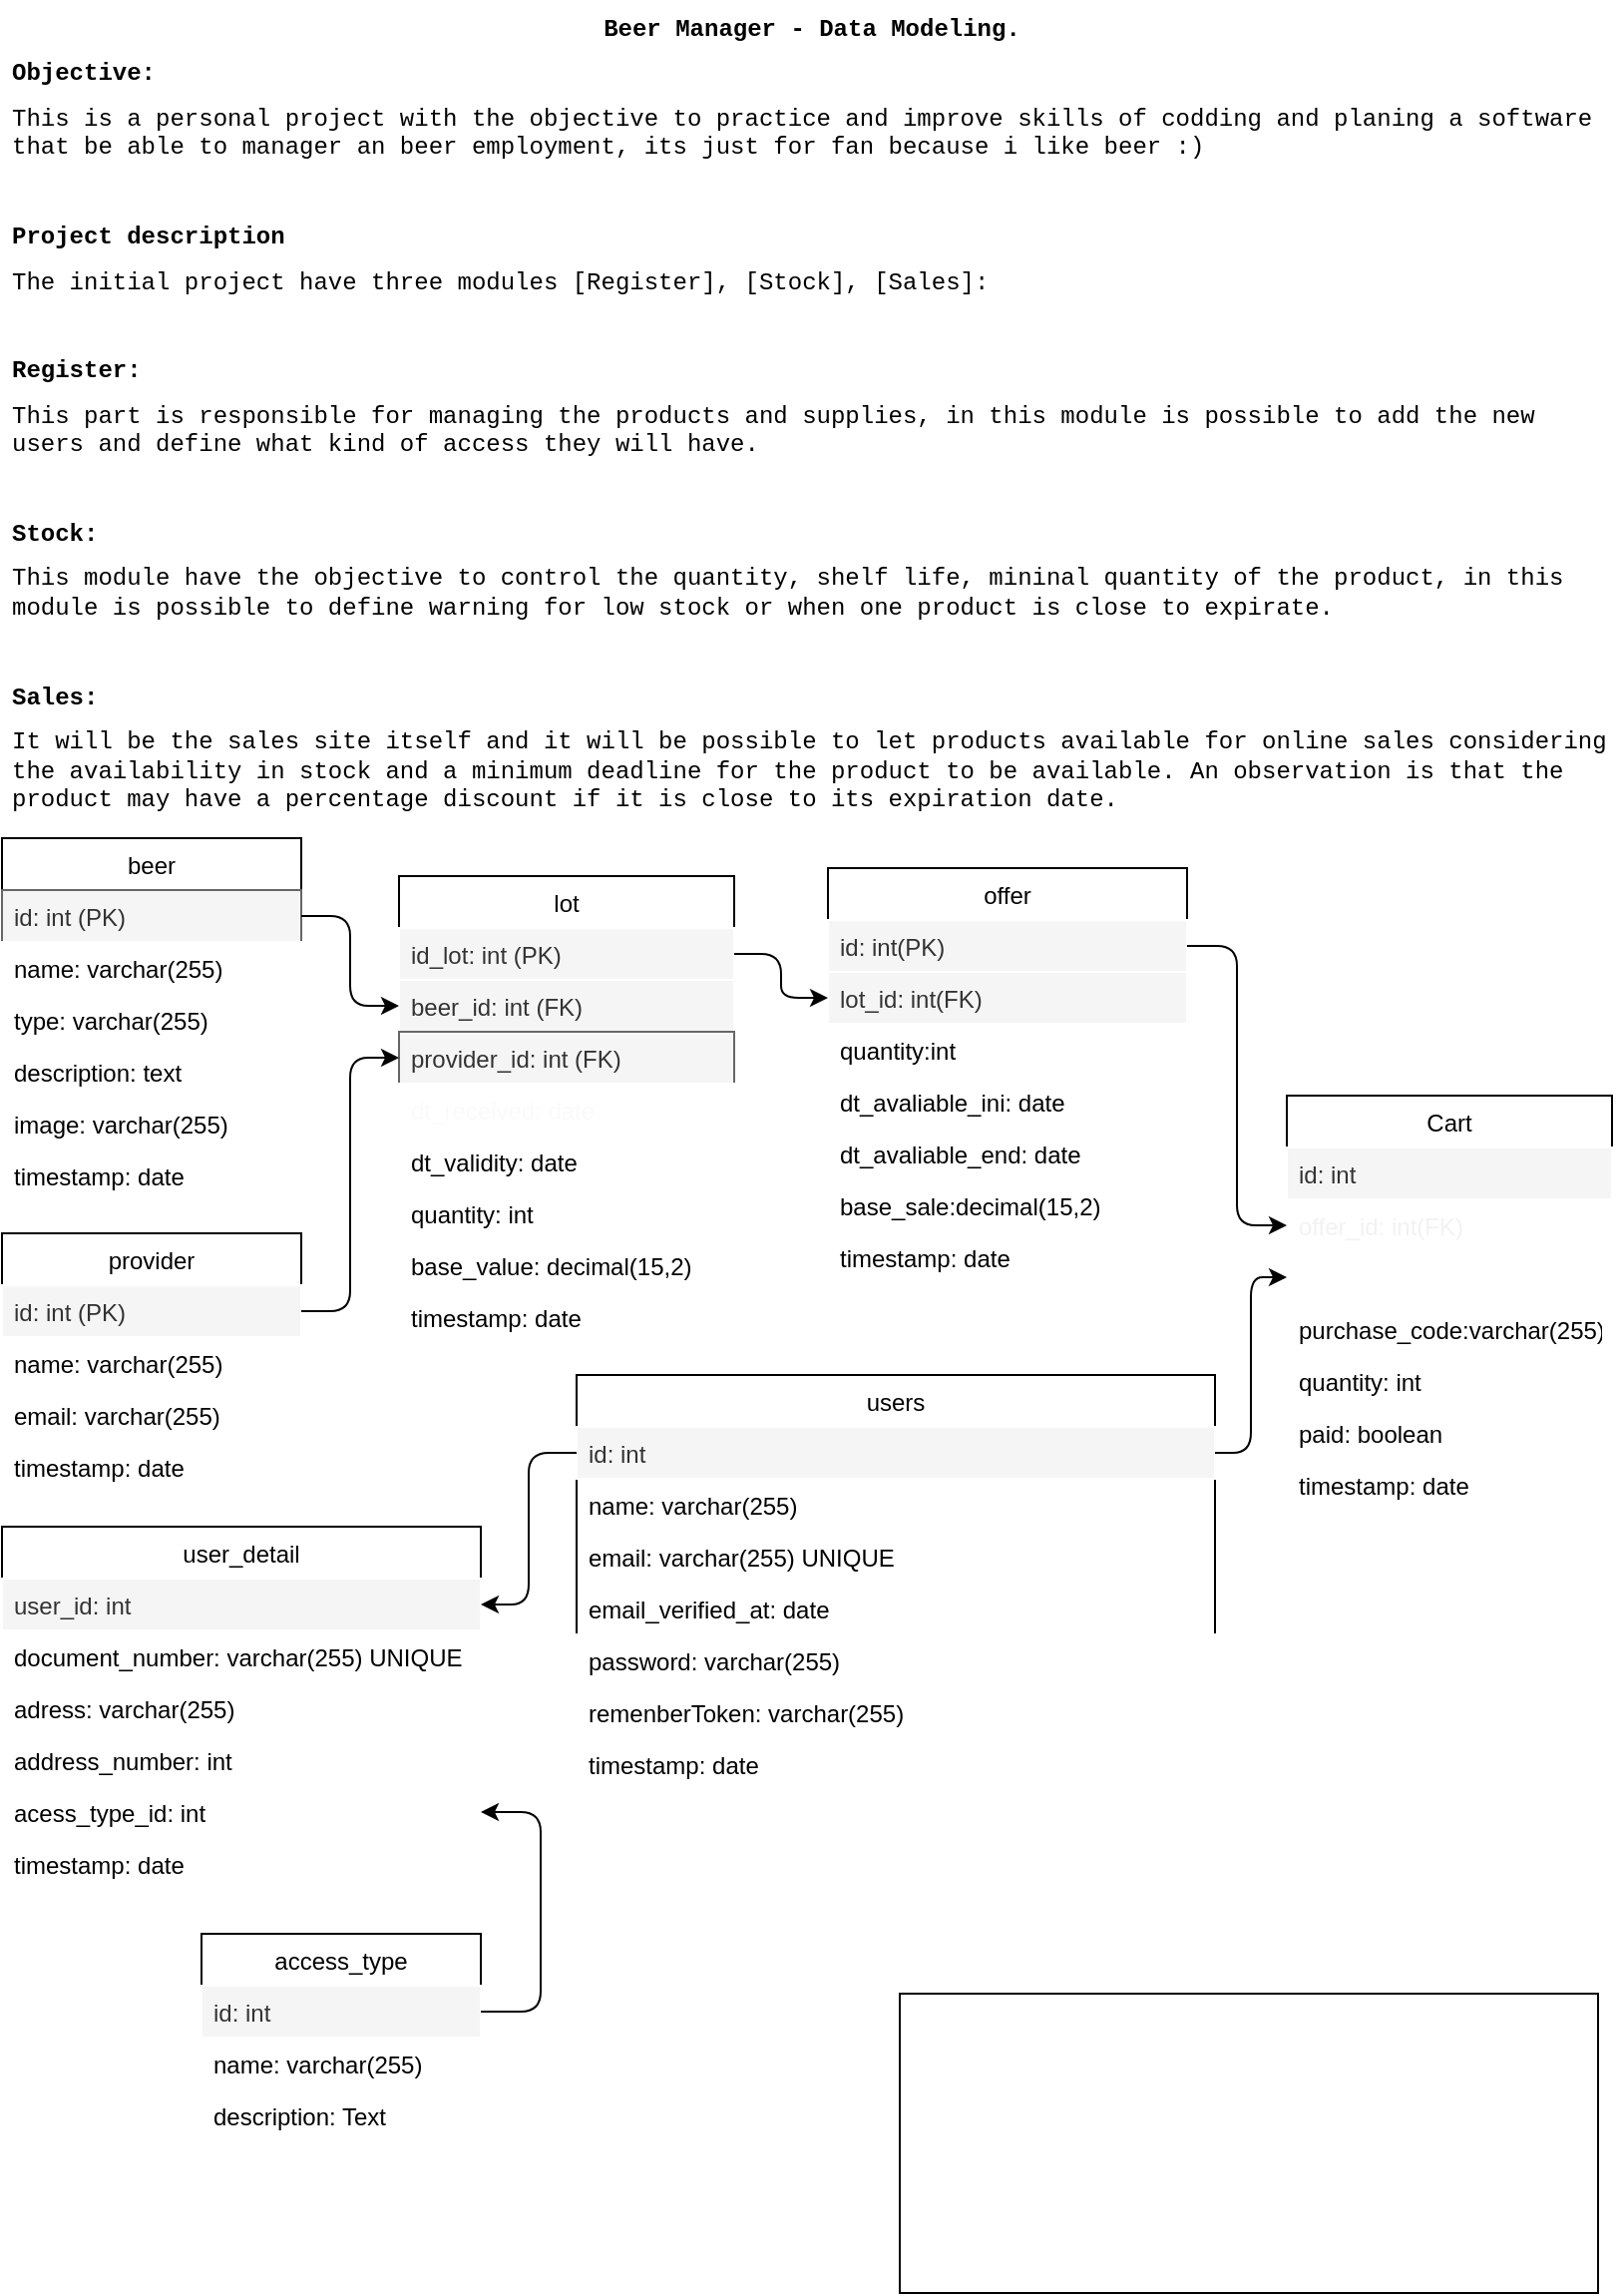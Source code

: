 <mxfile>
    <diagram id="PSYAbnOFsdf5s4Mp5-Mc" name="Page-1">
        <mxGraphModel dx="1014" dy="692" grid="1" gridSize="10" guides="1" tooltips="1" connect="1" arrows="1" fold="1" page="1" pageScale="1" pageWidth="827" pageHeight="1169" math="0" shadow="0">
            <root>
                <mxCell id="0"/>
                <mxCell id="1" parent="0"/>
                <mxCell id="6pkkc_WsakYaUjxMpcyN-16" value="beer" style="swimlane;fontStyle=0;childLayout=stackLayout;horizontal=1;startSize=26;fillColor=none;horizontalStack=0;resizeParent=1;resizeParentMax=0;resizeLast=0;collapsible=1;marginBottom=0;" parent="1" vertex="1">
                    <mxGeometry x="10" y="421" width="150" height="182" as="geometry"/>
                </mxCell>
                <mxCell id="6pkkc_WsakYaUjxMpcyN-17" value="id: int (PK)" style="text;strokeColor=#666666;fillColor=#f5f5f5;align=left;verticalAlign=top;spacingLeft=4;spacingRight=4;overflow=hidden;rotatable=0;points=[[0,0.5],[1,0.5]];portConstraint=eastwest;fontColor=#333333;" parent="6pkkc_WsakYaUjxMpcyN-16" vertex="1">
                    <mxGeometry y="26" width="150" height="26" as="geometry"/>
                </mxCell>
                <mxCell id="6pkkc_WsakYaUjxMpcyN-30" value="name: varchar(255)" style="text;strokeColor=#FFFFFF;fillColor=none;align=left;verticalAlign=top;spacingLeft=4;spacingRight=4;overflow=hidden;rotatable=0;points=[[0,0.5],[1,0.5]];portConstraint=eastwest;labelBorderColor=none;" parent="6pkkc_WsakYaUjxMpcyN-16" vertex="1">
                    <mxGeometry y="52" width="150" height="26" as="geometry"/>
                </mxCell>
                <mxCell id="6pkkc_WsakYaUjxMpcyN-18" value="type: varchar(255)" style="text;strokeColor=#FFFFFF;fillColor=none;align=left;verticalAlign=top;spacingLeft=4;spacingRight=4;overflow=hidden;rotatable=0;points=[[0,0.5],[1,0.5]];portConstraint=eastwest;labelBorderColor=none;" parent="6pkkc_WsakYaUjxMpcyN-16" vertex="1">
                    <mxGeometry y="78" width="150" height="26" as="geometry"/>
                </mxCell>
                <mxCell id="uw3EsB_Ctjlw4YhC1niQ-48" value="description: text" style="text;strokeColor=#FFFFFF;fillColor=none;align=left;verticalAlign=top;spacingLeft=4;spacingRight=4;overflow=hidden;rotatable=0;points=[[0,0.5],[1,0.5]];portConstraint=eastwest;labelBorderColor=none;" parent="6pkkc_WsakYaUjxMpcyN-16" vertex="1">
                    <mxGeometry y="104" width="150" height="26" as="geometry"/>
                </mxCell>
                <mxCell id="4" value="image: varchar(255)" style="text;strokeColor=#FFFFFF;fillColor=none;align=left;verticalAlign=top;spacingLeft=4;spacingRight=4;overflow=hidden;rotatable=0;points=[[0,0.5],[1,0.5]];portConstraint=eastwest;labelBorderColor=none;" parent="6pkkc_WsakYaUjxMpcyN-16" vertex="1">
                    <mxGeometry y="130" width="150" height="26" as="geometry"/>
                </mxCell>
                <mxCell id="30" value="timestamp: date" style="text;strokeColor=#FFFFFF;fillColor=none;align=left;verticalAlign=top;spacingLeft=4;spacingRight=4;overflow=hidden;rotatable=0;points=[[0,0.5],[1,0.5]];portConstraint=eastwest;labelBorderColor=none;" parent="6pkkc_WsakYaUjxMpcyN-16" vertex="1">
                    <mxGeometry y="156" width="150" height="26" as="geometry"/>
                </mxCell>
                <mxCell id="6pkkc_WsakYaUjxMpcyN-21" value="provider" style="swimlane;fontStyle=0;childLayout=stackLayout;horizontal=1;startSize=26;fillColor=none;horizontalStack=0;resizeParent=1;resizeParentMax=0;resizeLast=0;collapsible=1;marginBottom=0;" parent="1" vertex="1">
                    <mxGeometry x="10" y="619" width="150" height="130" as="geometry"/>
                </mxCell>
                <mxCell id="6pkkc_WsakYaUjxMpcyN-22" value="id: int (PK)" style="text;strokeColor=#FFFFFF;fillColor=#f5f5f5;align=left;verticalAlign=top;spacingLeft=4;spacingRight=4;overflow=hidden;rotatable=0;points=[[0,0.5],[1,0.5]];portConstraint=eastwest;fontColor=#333333;labelBorderColor=none;" parent="6pkkc_WsakYaUjxMpcyN-21" vertex="1">
                    <mxGeometry y="26" width="150" height="26" as="geometry"/>
                </mxCell>
                <mxCell id="6pkkc_WsakYaUjxMpcyN-29" value="name: varchar(255)" style="text;strokeColor=#FFFFFF;fillColor=none;align=left;verticalAlign=top;spacingLeft=4;spacingRight=4;overflow=hidden;rotatable=0;points=[[0,0.5],[1,0.5]];portConstraint=eastwest;labelBorderColor=none;" parent="6pkkc_WsakYaUjxMpcyN-21" vertex="1">
                    <mxGeometry y="52" width="150" height="26" as="geometry"/>
                </mxCell>
                <mxCell id="6pkkc_WsakYaUjxMpcyN-23" value="email: varchar(255)" style="text;strokeColor=#FFFFFF;fillColor=none;align=left;verticalAlign=top;spacingLeft=4;spacingRight=4;overflow=hidden;rotatable=0;points=[[0,0.5],[1,0.5]];portConstraint=eastwest;labelBorderColor=none;" parent="6pkkc_WsakYaUjxMpcyN-21" vertex="1">
                    <mxGeometry y="78" width="150" height="26" as="geometry"/>
                </mxCell>
                <mxCell id="31" value="timestamp: date" style="text;strokeColor=#FFFFFF;fillColor=none;align=left;verticalAlign=top;spacingLeft=4;spacingRight=4;overflow=hidden;rotatable=0;points=[[0,0.5],[1,0.5]];portConstraint=eastwest;labelBorderColor=none;" parent="6pkkc_WsakYaUjxMpcyN-21" vertex="1">
                    <mxGeometry y="104" width="150" height="26" as="geometry"/>
                </mxCell>
                <mxCell id="6pkkc_WsakYaUjxMpcyN-31" value="lot" style="swimlane;fontStyle=0;childLayout=stackLayout;horizontal=1;startSize=26;fillColor=none;horizontalStack=0;resizeParent=1;resizeParentMax=0;resizeLast=0;collapsible=1;marginBottom=0;" parent="1" vertex="1">
                    <mxGeometry x="209" y="440" width="168" height="234" as="geometry"/>
                </mxCell>
                <mxCell id="16" value="id_lot: int (PK)" style="text;strokeColor=#FFFFFF;fillColor=#f5f5f5;align=left;verticalAlign=top;spacingLeft=4;spacingRight=4;overflow=hidden;rotatable=0;points=[[0,0.5],[1,0.5]];portConstraint=eastwest;fontColor=#333333;labelBorderColor=none;" parent="6pkkc_WsakYaUjxMpcyN-31" vertex="1">
                    <mxGeometry y="26" width="168" height="26" as="geometry"/>
                </mxCell>
                <mxCell id="6pkkc_WsakYaUjxMpcyN-32" value="beer_id: int (FK)" style="text;strokeColor=#FFFFFF;fillColor=#f5f5f5;align=left;verticalAlign=top;spacingLeft=4;spacingRight=4;overflow=hidden;rotatable=0;points=[[0,0.5],[1,0.5]];portConstraint=eastwest;fontColor=#333333;labelBorderColor=none;" parent="6pkkc_WsakYaUjxMpcyN-31" vertex="1">
                    <mxGeometry y="52" width="168" height="26" as="geometry"/>
                </mxCell>
                <mxCell id="6pkkc_WsakYaUjxMpcyN-35" value="provider_id: int (FK)" style="text;strokeColor=#666666;fillColor=#f5f5f5;align=left;verticalAlign=top;spacingLeft=4;spacingRight=4;overflow=hidden;rotatable=0;points=[[0,0.5],[1,0.5]];portConstraint=eastwest;fontColor=#333333;" parent="6pkkc_WsakYaUjxMpcyN-31" vertex="1">
                    <mxGeometry y="78" width="168" height="26" as="geometry"/>
                </mxCell>
                <mxCell id="6pkkc_WsakYaUjxMpcyN-33" value="dt_received: date" style="text;strokeColor=#FFFFFF;fillColor=none;align=left;verticalAlign=top;spacingLeft=4;spacingRight=4;overflow=hidden;rotatable=0;points=[[0,0.5],[1,0.5]];portConstraint=eastwest;labelBorderColor=none;fontColor=#FAFAFA;" parent="6pkkc_WsakYaUjxMpcyN-31" vertex="1">
                    <mxGeometry y="104" width="168" height="26" as="geometry"/>
                </mxCell>
                <mxCell id="6pkkc_WsakYaUjxMpcyN-34" value="dt_validity: date" style="text;strokeColor=#FFFFFF;fillColor=none;align=left;verticalAlign=top;spacingLeft=4;spacingRight=4;overflow=hidden;rotatable=0;points=[[0,0.5],[1,0.5]];portConstraint=eastwest;labelBorderColor=none;" parent="6pkkc_WsakYaUjxMpcyN-31" vertex="1">
                    <mxGeometry y="130" width="168" height="26" as="geometry"/>
                </mxCell>
                <mxCell id="6pkkc_WsakYaUjxMpcyN-38" value="quantity: int" style="text;strokeColor=#FFFFFF;fillColor=none;align=left;verticalAlign=top;spacingLeft=4;spacingRight=4;overflow=hidden;rotatable=0;points=[[0,0.5],[1,0.5]];portConstraint=eastwest;labelBorderColor=none;" parent="6pkkc_WsakYaUjxMpcyN-31" vertex="1">
                    <mxGeometry y="156" width="168" height="26" as="geometry"/>
                </mxCell>
                <mxCell id="6pkkc_WsakYaUjxMpcyN-39" value="base_value: decimal(15,2)" style="text;strokeColor=#FFFFFF;fillColor=none;align=left;verticalAlign=top;spacingLeft=4;spacingRight=4;overflow=hidden;rotatable=0;points=[[0,0.5],[1,0.5]];portConstraint=eastwest;labelBorderColor=none;" parent="6pkkc_WsakYaUjxMpcyN-31" vertex="1">
                    <mxGeometry y="182" width="168" height="26" as="geometry"/>
                </mxCell>
                <mxCell id="29" value="timestamp: date" style="text;strokeColor=#FFFFFF;fillColor=none;align=left;verticalAlign=top;spacingLeft=4;spacingRight=4;overflow=hidden;rotatable=0;points=[[0,0.5],[1,0.5]];portConstraint=eastwest;labelBorderColor=none;" parent="6pkkc_WsakYaUjxMpcyN-31" vertex="1">
                    <mxGeometry y="208" width="168" height="26" as="geometry"/>
                </mxCell>
                <mxCell id="uw3EsB_Ctjlw4YhC1niQ-1" value="users" style="swimlane;fontStyle=0;childLayout=stackLayout;horizontal=1;startSize=26;fillColor=none;horizontalStack=0;resizeParent=1;resizeParentMax=0;resizeLast=0;collapsible=1;marginBottom=0;" parent="1" vertex="1">
                    <mxGeometry x="298" y="690" width="320" height="208" as="geometry"/>
                </mxCell>
                <mxCell id="uw3EsB_Ctjlw4YhC1niQ-2" value="id: int" style="text;strokeColor=#FFFFFF;fillColor=#f5f5f5;align=left;verticalAlign=top;spacingLeft=4;spacingRight=4;overflow=hidden;rotatable=0;points=[[0,0.5],[1,0.5]];portConstraint=eastwest;fontColor=#333333;labelBorderColor=none;" parent="uw3EsB_Ctjlw4YhC1niQ-1" vertex="1">
                    <mxGeometry y="26" width="320" height="26" as="geometry"/>
                </mxCell>
                <mxCell id="uw3EsB_Ctjlw4YhC1niQ-11" value="name: varchar(255)" style="text;strokeColor=none;fillColor=none;align=left;verticalAlign=top;spacingLeft=4;spacingRight=4;overflow=hidden;rotatable=0;points=[[0,0.5],[1,0.5]];portConstraint=eastwest;" parent="uw3EsB_Ctjlw4YhC1niQ-1" vertex="1">
                    <mxGeometry y="52" width="320" height="26" as="geometry"/>
                </mxCell>
                <mxCell id="8" value="email: varchar(255) UNIQUE" style="text;strokeColor=none;fillColor=none;align=left;verticalAlign=top;spacingLeft=4;spacingRight=4;overflow=hidden;rotatable=0;points=[[0,0.5],[1,0.5]];portConstraint=eastwest;" parent="uw3EsB_Ctjlw4YhC1niQ-1" vertex="1">
                    <mxGeometry y="78" width="320" height="26" as="geometry"/>
                </mxCell>
                <mxCell id="7" value="email_verified_at: date" style="text;strokeColor=none;fillColor=none;align=left;verticalAlign=top;spacingLeft=4;spacingRight=4;overflow=hidden;rotatable=0;points=[[0,0.5],[1,0.5]];portConstraint=eastwest;" parent="uw3EsB_Ctjlw4YhC1niQ-1" vertex="1">
                    <mxGeometry y="104" width="320" height="26" as="geometry"/>
                </mxCell>
                <mxCell id="uw3EsB_Ctjlw4YhC1niQ-12" value="password: varchar(255)" style="text;strokeColor=#FFFFFF;fillColor=none;align=left;verticalAlign=top;spacingLeft=4;spacingRight=4;overflow=hidden;rotatable=0;points=[[0,0.5],[1,0.5]];portConstraint=eastwest;labelBorderColor=none;" parent="uw3EsB_Ctjlw4YhC1niQ-1" vertex="1">
                    <mxGeometry y="130" width="320" height="26" as="geometry"/>
                </mxCell>
                <mxCell id="9" value="remenberToken: varchar(255)" style="text;strokeColor=#FFFFFF;fillColor=none;align=left;verticalAlign=top;spacingLeft=4;spacingRight=4;overflow=hidden;rotatable=0;points=[[0,0.5],[1,0.5]];portConstraint=eastwest;labelBorderColor=none;" parent="uw3EsB_Ctjlw4YhC1niQ-1" vertex="1">
                    <mxGeometry y="156" width="320" height="26" as="geometry"/>
                </mxCell>
                <mxCell id="10" value="timestamp: date" style="text;strokeColor=#FFFFFF;fillColor=none;align=left;verticalAlign=top;spacingLeft=4;spacingRight=4;overflow=hidden;rotatable=0;points=[[0,0.5],[1,0.5]];portConstraint=eastwest;labelBorderColor=none;" parent="uw3EsB_Ctjlw4YhC1niQ-1" vertex="1">
                    <mxGeometry y="182" width="320" height="26" as="geometry"/>
                </mxCell>
                <mxCell id="uw3EsB_Ctjlw4YhC1niQ-5" value="access_type" style="swimlane;fontStyle=0;childLayout=stackLayout;horizontal=1;startSize=26;fillColor=none;horizontalStack=0;resizeParent=1;resizeParentMax=0;resizeLast=0;collapsible=1;marginBottom=0;" parent="1" vertex="1">
                    <mxGeometry x="110" y="970" width="140" height="104" as="geometry"/>
                </mxCell>
                <mxCell id="uw3EsB_Ctjlw4YhC1niQ-6" value="id: int" style="text;strokeColor=#FFFFFF;fillColor=#f5f5f5;align=left;verticalAlign=top;spacingLeft=4;spacingRight=4;overflow=hidden;rotatable=0;points=[[0,0.5],[1,0.5]];portConstraint=eastwest;fontColor=#333333;labelBorderColor=none;" parent="uw3EsB_Ctjlw4YhC1niQ-5" vertex="1">
                    <mxGeometry y="26" width="140" height="26" as="geometry"/>
                </mxCell>
                <mxCell id="uw3EsB_Ctjlw4YhC1niQ-7" value="name: varchar(255)" style="text;strokeColor=#FFFFFF;fillColor=none;align=left;verticalAlign=top;spacingLeft=4;spacingRight=4;overflow=hidden;rotatable=0;points=[[0,0.5],[1,0.5]];portConstraint=eastwest;labelBorderColor=none;" parent="uw3EsB_Ctjlw4YhC1niQ-5" vertex="1">
                    <mxGeometry y="52" width="140" height="26" as="geometry"/>
                </mxCell>
                <mxCell id="uw3EsB_Ctjlw4YhC1niQ-49" value="description: Text" style="text;strokeColor=#FFFFFF;fillColor=none;align=left;verticalAlign=top;spacingLeft=4;spacingRight=4;overflow=hidden;rotatable=0;points=[[0,0.5],[1,0.5]];portConstraint=eastwest;labelBorderColor=none;" parent="uw3EsB_Ctjlw4YhC1niQ-5" vertex="1">
                    <mxGeometry y="78" width="140" height="26" as="geometry"/>
                </mxCell>
                <mxCell id="uw3EsB_Ctjlw4YhC1niQ-13" value="user_detail" style="swimlane;fontStyle=0;childLayout=stackLayout;horizontal=1;startSize=26;fillColor=none;horizontalStack=0;resizeParent=1;resizeParentMax=0;resizeLast=0;collapsible=1;marginBottom=0;" parent="1" vertex="1">
                    <mxGeometry x="10" y="766" width="240" height="182" as="geometry"/>
                </mxCell>
                <mxCell id="uw3EsB_Ctjlw4YhC1niQ-14" value="user_id: int" style="text;strokeColor=#FFFFFF;fillColor=#f5f5f5;align=left;verticalAlign=top;spacingLeft=4;spacingRight=4;overflow=hidden;rotatable=0;points=[[0,0.5],[1,0.5]];portConstraint=eastwest;fontColor=#333333;" parent="uw3EsB_Ctjlw4YhC1niQ-13" vertex="1">
                    <mxGeometry y="26" width="240" height="26" as="geometry"/>
                </mxCell>
                <mxCell id="uw3EsB_Ctjlw4YhC1niQ-15" value="document_number: varchar(255) UNIQUE" style="text;strokeColor=#FFFFFF;fillColor=none;align=left;verticalAlign=top;spacingLeft=4;spacingRight=4;overflow=hidden;rotatable=0;points=[[0,0.5],[1,0.5]];portConstraint=eastwest;" parent="uw3EsB_Ctjlw4YhC1niQ-13" vertex="1">
                    <mxGeometry y="52" width="240" height="26" as="geometry"/>
                </mxCell>
                <mxCell id="uw3EsB_Ctjlw4YhC1niQ-16" value="adress: varchar(255)" style="text;strokeColor=#FFFFFF;fillColor=none;align=left;verticalAlign=top;spacingLeft=4;spacingRight=4;overflow=hidden;rotatable=0;points=[[0,0.5],[1,0.5]];portConstraint=eastwest;" parent="uw3EsB_Ctjlw4YhC1niQ-13" vertex="1">
                    <mxGeometry y="78" width="240" height="26" as="geometry"/>
                </mxCell>
                <mxCell id="15" value="address_number: int" style="text;strokeColor=#FFFFFF;fillColor=none;align=left;verticalAlign=top;spacingLeft=4;spacingRight=4;overflow=hidden;rotatable=0;points=[[0,0.5],[1,0.5]];portConstraint=eastwest;" parent="uw3EsB_Ctjlw4YhC1niQ-13" vertex="1">
                    <mxGeometry y="104" width="240" height="26" as="geometry"/>
                </mxCell>
                <mxCell id="uw3EsB_Ctjlw4YhC1niQ-50" value="acess_type_id: int" style="text;strokeColor=#FFFFFF;fillColor=none;align=left;verticalAlign=top;spacingLeft=4;spacingRight=4;overflow=hidden;rotatable=0;points=[[0,0.5],[1,0.5]];portConstraint=eastwest;" parent="uw3EsB_Ctjlw4YhC1niQ-13" vertex="1">
                    <mxGeometry y="130" width="240" height="26" as="geometry"/>
                </mxCell>
                <mxCell id="32" value="timestamp: date" style="text;strokeColor=#FFFFFF;fillColor=none;align=left;verticalAlign=top;spacingLeft=4;spacingRight=4;overflow=hidden;rotatable=0;points=[[0,0.5],[1,0.5]];portConstraint=eastwest;labelBorderColor=none;" parent="uw3EsB_Ctjlw4YhC1niQ-13" vertex="1">
                    <mxGeometry y="156" width="240" height="26" as="geometry"/>
                </mxCell>
                <mxCell id="uw3EsB_Ctjlw4YhC1niQ-20" value="Cart" style="swimlane;fontStyle=0;childLayout=stackLayout;horizontal=1;startSize=26;fillColor=none;horizontalStack=0;resizeParent=1;resizeParentMax=0;resizeLast=0;collapsible=1;marginBottom=0;" parent="1" vertex="1">
                    <mxGeometry x="654" y="550" width="163" height="208" as="geometry"/>
                </mxCell>
                <mxCell id="22" value="id: int" style="text;strokeColor=#FFFFFF;fillColor=#f5f5f5;align=left;verticalAlign=top;spacingLeft=4;spacingRight=4;overflow=hidden;rotatable=0;points=[[0,0.5],[1,0.5]];portConstraint=eastwest;fontColor=#333333;labelBorderColor=none;" parent="uw3EsB_Ctjlw4YhC1niQ-20" vertex="1">
                    <mxGeometry y="26" width="163" height="26" as="geometry"/>
                </mxCell>
                <mxCell id="uw3EsB_Ctjlw4YhC1niQ-21" value="offer_id: int(FK)" style="text;strokeColor=#FFFFFF;fillColor=none;align=left;verticalAlign=top;spacingLeft=4;spacingRight=4;overflow=hidden;rotatable=0;points=[[0,0.5],[1,0.5]];portConstraint=eastwest;fontColor=#F2F2F2;labelBorderColor=none;" parent="uw3EsB_Ctjlw4YhC1niQ-20" vertex="1">
                    <mxGeometry y="52" width="163" height="26" as="geometry"/>
                </mxCell>
                <mxCell id="uw3EsB_Ctjlw4YhC1niQ-41" value="user_id: int(FK)" style="text;strokeColor=#FFFFFF;fillColor=none;align=left;verticalAlign=top;spacingLeft=4;spacingRight=4;overflow=hidden;rotatable=0;points=[[0,0.5],[1,0.5]];portConstraint=eastwest;fontColor=#FFFFFF;labelBorderColor=none;" parent="uw3EsB_Ctjlw4YhC1niQ-20" vertex="1">
                    <mxGeometry y="78" width="163" height="26" as="geometry"/>
                </mxCell>
                <mxCell id="27" value="purchase_code:varchar(255)" style="text;strokeColor=#FFFFFF;fillColor=none;align=left;verticalAlign=top;spacingLeft=4;spacingRight=4;overflow=hidden;rotatable=0;points=[[0,0.5],[1,0.5]];portConstraint=eastwest;labelBorderColor=none;" parent="uw3EsB_Ctjlw4YhC1niQ-20" vertex="1">
                    <mxGeometry y="104" width="163" height="26" as="geometry"/>
                </mxCell>
                <mxCell id="37" value="quantity: int" style="text;strokeColor=#FFFFFF;fillColor=none;align=left;verticalAlign=top;spacingLeft=4;spacingRight=4;overflow=hidden;rotatable=0;points=[[0,0.5],[1,0.5]];portConstraint=eastwest;labelBorderColor=none;" parent="uw3EsB_Ctjlw4YhC1niQ-20" vertex="1">
                    <mxGeometry y="130" width="163" height="26" as="geometry"/>
                </mxCell>
                <mxCell id="uw3EsB_Ctjlw4YhC1niQ-47" value="paid: boolean" style="text;strokeColor=#FFFFFF;fillColor=none;align=left;verticalAlign=top;spacingLeft=4;spacingRight=4;overflow=hidden;rotatable=0;points=[[0,0.5],[1,0.5]];portConstraint=eastwest;labelBorderColor=none;" parent="uw3EsB_Ctjlw4YhC1niQ-20" vertex="1">
                    <mxGeometry y="156" width="163" height="26" as="geometry"/>
                </mxCell>
                <mxCell id="36" value="timestamp: date" style="text;strokeColor=#FFFFFF;fillColor=none;align=left;verticalAlign=top;spacingLeft=4;spacingRight=4;overflow=hidden;rotatable=0;points=[[0,0.5],[1,0.5]];portConstraint=eastwest;labelBorderColor=none;" parent="uw3EsB_Ctjlw4YhC1niQ-20" vertex="1">
                    <mxGeometry y="182" width="163" height="26" as="geometry"/>
                </mxCell>
                <mxCell id="uw3EsB_Ctjlw4YhC1niQ-29" value="offer" style="swimlane;fontStyle=0;childLayout=stackLayout;horizontal=1;startSize=26;fillColor=none;horizontalStack=0;resizeParent=1;resizeParentMax=0;resizeLast=0;collapsible=1;marginBottom=0;" parent="1" vertex="1">
                    <mxGeometry x="424" y="436" width="180" height="208" as="geometry"/>
                </mxCell>
                <mxCell id="uw3EsB_Ctjlw4YhC1niQ-39" value="id: int(PK)" style="text;strokeColor=#FFFFFF;fillColor=#f5f5f5;align=left;verticalAlign=top;spacingLeft=4;spacingRight=4;overflow=hidden;rotatable=0;points=[[0,0.5],[1,0.5]];portConstraint=eastwest;fontColor=#333333;labelBorderColor=none;" parent="uw3EsB_Ctjlw4YhC1niQ-29" vertex="1">
                    <mxGeometry y="26" width="180" height="26" as="geometry"/>
                </mxCell>
                <mxCell id="uw3EsB_Ctjlw4YhC1niQ-37" value="lot_id: int(FK)" style="text;strokeColor=#FFFFFF;fillColor=#f5f5f5;align=left;verticalAlign=top;spacingLeft=4;spacingRight=4;overflow=hidden;rotatable=0;points=[[0,0.5],[1,0.5]];portConstraint=eastwest;fontColor=#333333;labelBorderColor=none;" parent="uw3EsB_Ctjlw4YhC1niQ-29" vertex="1">
                    <mxGeometry y="52" width="180" height="26" as="geometry"/>
                </mxCell>
                <mxCell id="uw3EsB_Ctjlw4YhC1niQ-30" value="quantity:int" style="text;strokeColor=#FFFFFF;fillColor=none;align=left;verticalAlign=top;spacingLeft=4;spacingRight=4;overflow=hidden;rotatable=0;points=[[0,0.5],[1,0.5]];portConstraint=eastwest;labelBorderColor=none;" parent="uw3EsB_Ctjlw4YhC1niQ-29" vertex="1">
                    <mxGeometry y="78" width="180" height="26" as="geometry"/>
                </mxCell>
                <mxCell id="uw3EsB_Ctjlw4YhC1niQ-31" value="dt_avaliable_ini: date" style="text;strokeColor=#FFFFFF;fillColor=none;align=left;verticalAlign=top;spacingLeft=4;spacingRight=4;overflow=hidden;rotatable=0;points=[[0,0.5],[1,0.5]];portConstraint=eastwest;labelBorderColor=none;" parent="uw3EsB_Ctjlw4YhC1niQ-29" vertex="1">
                    <mxGeometry y="104" width="180" height="26" as="geometry"/>
                </mxCell>
                <mxCell id="21" value="dt_avaliable_end: date" style="text;strokeColor=#FFFFFF;fillColor=none;align=left;verticalAlign=top;spacingLeft=4;spacingRight=4;overflow=hidden;rotatable=0;points=[[0,0.5],[1,0.5]];portConstraint=eastwest;labelBorderColor=none;" parent="uw3EsB_Ctjlw4YhC1niQ-29" vertex="1">
                    <mxGeometry y="130" width="180" height="26" as="geometry"/>
                </mxCell>
                <mxCell id="uw3EsB_Ctjlw4YhC1niQ-35" value="base_sale:decimal(15,2)" style="text;strokeColor=#FFFFFF;fillColor=none;align=left;verticalAlign=top;spacingLeft=4;spacingRight=4;overflow=hidden;rotatable=0;points=[[0,0.5],[1,0.5]];portConstraint=eastwest;labelBorderColor=none;" parent="uw3EsB_Ctjlw4YhC1niQ-29" vertex="1">
                    <mxGeometry y="156" width="180" height="26" as="geometry"/>
                </mxCell>
                <mxCell id="28" value="timestamp: date" style="text;strokeColor=#FFFFFF;fillColor=none;align=left;verticalAlign=top;spacingLeft=4;spacingRight=4;overflow=hidden;rotatable=0;points=[[0,0.5],[1,0.5]];portConstraint=eastwest;labelBorderColor=none;" parent="uw3EsB_Ctjlw4YhC1niQ-29" vertex="1">
                    <mxGeometry y="182" width="180" height="26" as="geometry"/>
                </mxCell>
                <mxCell id="uw3EsB_Ctjlw4YhC1niQ-54" value="&lt;h1 style=&quot;text-align: center&quot;&gt;Beer Manager - Data Modeling.&lt;/h1&gt;&lt;h1&gt;Objective:&lt;/h1&gt;&lt;h1&gt;&lt;span style=&quot;font-weight: normal&quot;&gt;This is a personal project with the objective to practice and improve skills of codding and planing a software that be able to manager an beer employment, its just for fan because i like beer :)&lt;/span&gt;&lt;/h1&gt;&lt;h1&gt;&lt;br&gt;&lt;/h1&gt;&lt;h1&gt;Project description&lt;/h1&gt;&lt;h1&gt;&lt;span style=&quot;font-weight: normal&quot;&gt;The initial project have three modules [Register], [Stock], [Sales]:&lt;/span&gt;&lt;/h1&gt;&lt;h1&gt;&lt;br&gt;&lt;/h1&gt;&lt;h1&gt;Register:&lt;/h1&gt;&lt;h1&gt;&lt;span style=&quot;font-weight: normal&quot;&gt;This part is responsible for managing the products and supplies, in this module is possible to add the new users and define what kind of access they will have.&lt;/span&gt;&lt;/h1&gt;&lt;h1&gt;&lt;br&gt;&lt;/h1&gt;&lt;h1&gt;Stock:&lt;/h1&gt;&lt;h1&gt;&lt;span style=&quot;font-weight: normal&quot;&gt;This module have the objective to control the quantity, shelf life, mininal quantity of the product, in this module is possible to define warning for low stock or when one product is close to expirate.&lt;/span&gt;&lt;/h1&gt;&lt;h1&gt;&lt;br&gt;&lt;/h1&gt;&lt;h1&gt;Sales:&lt;/h1&gt;&lt;h1&gt;&lt;span style=&quot;font-weight: normal&quot;&gt;It will be the sales site itself and it will be possible to let products available for online sales considering the availability in stock and a minimum deadline for the product to be available. An observation is that the product may have a percentage discount if it is close to its expiration date.&lt;/span&gt;&lt;/h1&gt;" style="text;html=1;strokeColor=none;fillColor=none;spacing=5;spacingTop=-20;whiteSpace=wrap;overflow=hidden;rounded=0;fontFamily=Courier New;fontSize=6;" parent="1" vertex="1">
                    <mxGeometry x="10" y="11" width="810" height="410" as="geometry"/>
                </mxCell>
                <mxCell id="6" value="&lt;div style=&quot;text-align: center;&quot;&gt;&lt;b&gt;ID_LOT =&amp;gt; AAA.BBB-CCCC.DD-EE&lt;/b&gt;&lt;/div&gt;&lt;div style=&quot;text-align: center;&quot;&gt;&lt;br&gt;&lt;/div&gt;&lt;div style=&quot;&quot;&gt;AAA = ID_BEER (EX: 001)&lt;/div&gt;BBB = ID_PROVIDER (EX: 001)&lt;br&gt;CCCC = YEAR (EX: 2023)&lt;br&gt;DD = MOUNTH (EX: 01 UNTIL 12)&lt;br&gt;EE = SEQUENCIAL INCREMENT LAST RECEIPT (EX: 01)&lt;br&gt;&lt;br&gt;Obs: Use with reference date_received with reference." style="text;html=1;strokeColor=default;fillColor=none;align=left;verticalAlign=top;whiteSpace=wrap;rounded=0;labelBackgroundColor=default;labelBorderColor=none;fontColor=#FFFFFF;" parent="1" vertex="1">
                    <mxGeometry x="460" y="1000" width="350" height="150" as="geometry"/>
                </mxCell>
                <mxCell id="18" style="edgeStyle=orthogonalEdgeStyle;html=1;fontColor=#FAFAFA;" parent="1" source="6pkkc_WsakYaUjxMpcyN-17" target="6pkkc_WsakYaUjxMpcyN-32" edge="1">
                    <mxGeometry relative="1" as="geometry"/>
                </mxCell>
                <mxCell id="19" style="edgeStyle=orthogonalEdgeStyle;html=1;fontColor=#FAFAFA;" parent="1" source="6pkkc_WsakYaUjxMpcyN-22" target="6pkkc_WsakYaUjxMpcyN-35" edge="1">
                    <mxGeometry relative="1" as="geometry"/>
                </mxCell>
                <mxCell id="20" style="edgeStyle=orthogonalEdgeStyle;html=1;fontColor=#FAFAFA;" parent="1" source="16" target="uw3EsB_Ctjlw4YhC1niQ-37" edge="1">
                    <mxGeometry relative="1" as="geometry"/>
                </mxCell>
                <mxCell id="23" style="edgeStyle=orthogonalEdgeStyle;html=1;fontColor=#FAFAFA;" parent="1" source="uw3EsB_Ctjlw4YhC1niQ-39" target="uw3EsB_Ctjlw4YhC1niQ-21" edge="1">
                    <mxGeometry relative="1" as="geometry"/>
                </mxCell>
                <mxCell id="25" style="edgeStyle=orthogonalEdgeStyle;html=1;fontColor=#F2F2F2;" parent="1" source="uw3EsB_Ctjlw4YhC1niQ-2" target="uw3EsB_Ctjlw4YhC1niQ-41" edge="1">
                    <mxGeometry relative="1" as="geometry"/>
                </mxCell>
                <mxCell id="26" style="edgeStyle=orthogonalEdgeStyle;html=1;fontColor=#F2F2F2;" parent="1" source="uw3EsB_Ctjlw4YhC1niQ-2" target="uw3EsB_Ctjlw4YhC1niQ-14" edge="1">
                    <mxGeometry relative="1" as="geometry"/>
                </mxCell>
                <mxCell id="35" style="edgeStyle=orthogonalEdgeStyle;html=1;fontColor=#F2F2F2;" parent="1" source="uw3EsB_Ctjlw4YhC1niQ-6" target="uw3EsB_Ctjlw4YhC1niQ-50" edge="1">
                    <mxGeometry relative="1" as="geometry">
                        <Array as="points">
                            <mxPoint x="280" y="1009"/>
                            <mxPoint x="280" y="909"/>
                        </Array>
                    </mxGeometry>
                </mxCell>
            </root>
        </mxGraphModel>
    </diagram>
</mxfile>